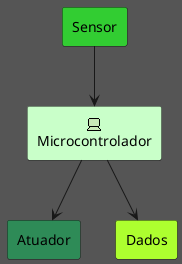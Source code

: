' Arquitetura simplificada de IOT
@startuml

skinparam backgroundColor #555555
skinparam rectangle<<behavior>> {
    roundCorner 25
}

archimate #Technology "Microcontrolador" as CPU <<technology-device>>
rectangle Sensor as S #LimeGreen
rectangle Atuador as A #SeaGreen
rectangle Dados as D #GreenYellow

S --> CPU
CPU --> A
CPU --> D

@enduml